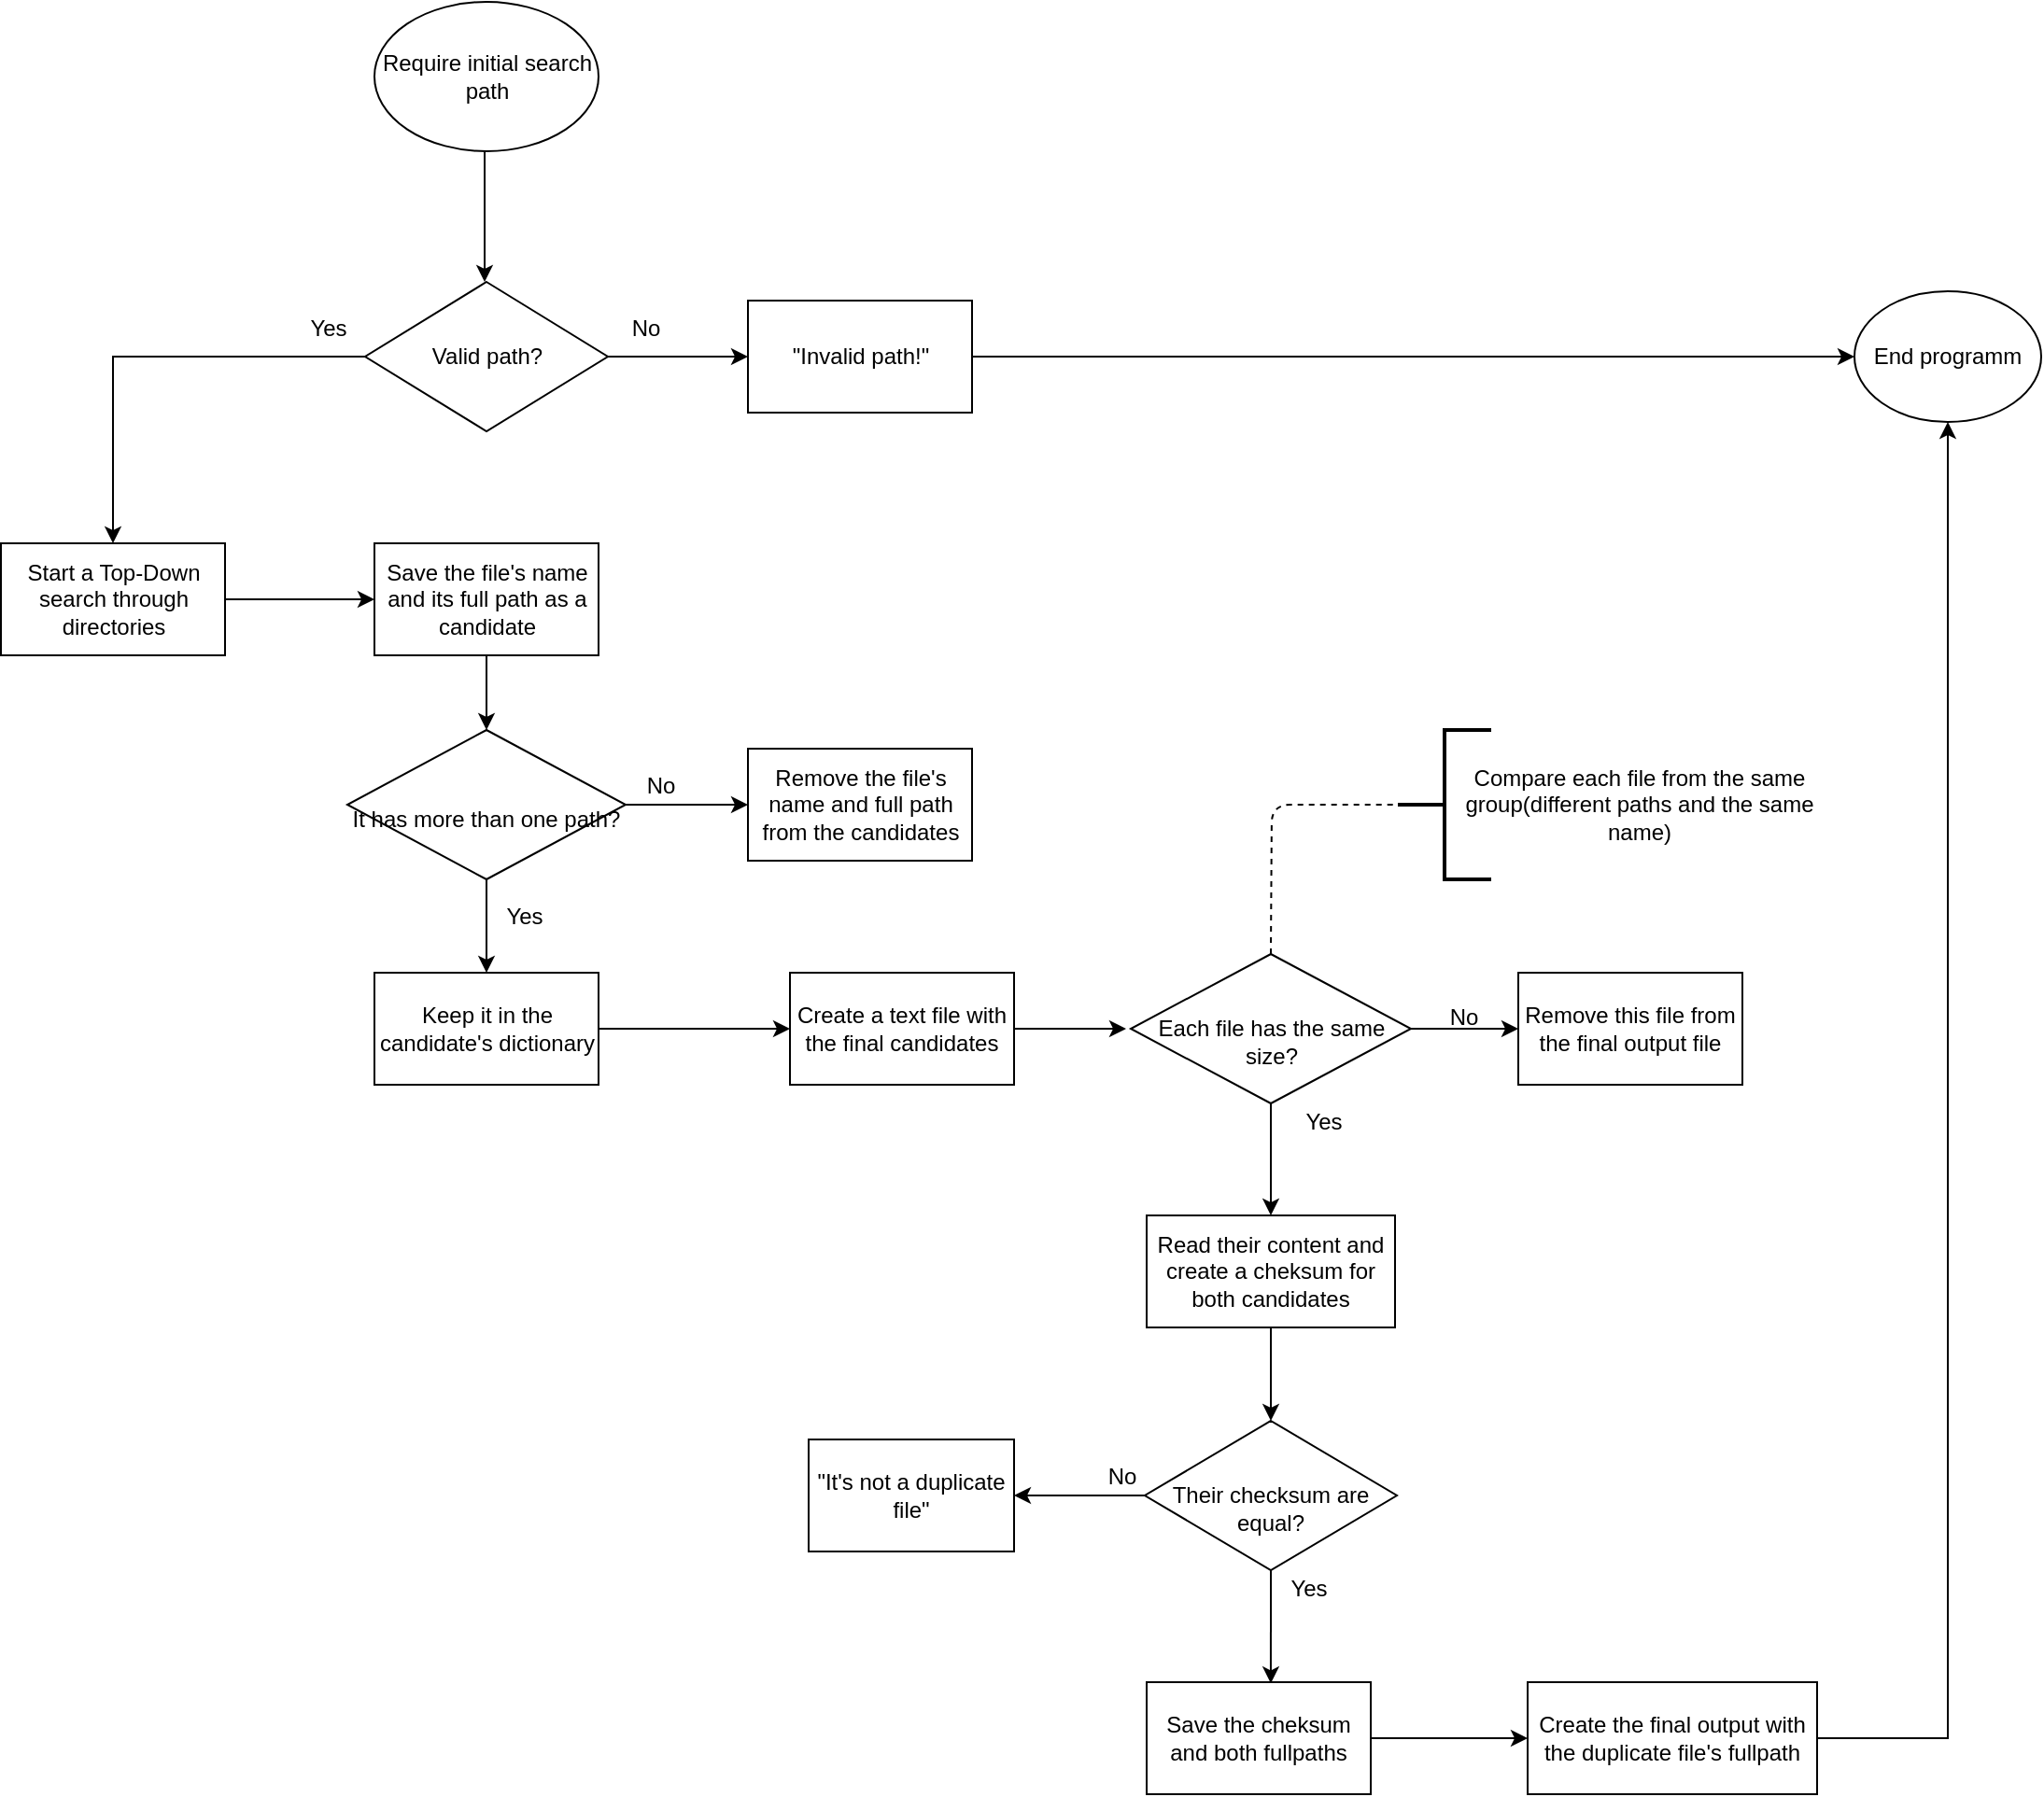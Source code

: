 <mxfile version="10.6.3" type="github"><diagram id="ecPP2jQ27v2pAvyMtvCx" name="Page-1"><mxGraphModel dx="1680" dy="962" grid="1" gridSize="10" guides="1" tooltips="1" connect="1" arrows="1" fold="1" page="1" pageScale="1" pageWidth="827" pageHeight="1169" math="0" shadow="0"><root><mxCell id="0"/><mxCell id="1" parent="0"/><mxCell id="CdPllzhNP9zi-eXG6vMc-7" value="" style="strokeWidth=2;html=1;shape=mxgraph.flowchart.annotation_2;align=left;rotation=0;direction=east;" vertex="1" parent="1"><mxGeometry x="1055.5" y="430" width="50" height="80" as="geometry"/></mxCell><mxCell id="oGG3LgaSwGbW1TCwv-tr-1" value="&lt;div&gt;Require initial search path&lt;/div&gt;" style="ellipse;whiteSpace=wrap;html=1;" parent="1" vertex="1"><mxGeometry x="507.5" y="40" width="120" height="80" as="geometry"/></mxCell><mxCell id="oGG3LgaSwGbW1TCwv-tr-3" value="" style="endArrow=classic;html=1;" parent="1" edge="1"><mxGeometry width="50" height="50" relative="1" as="geometry"><mxPoint x="566.5" y="120" as="sourcePoint"/><mxPoint x="566.5" y="190" as="targetPoint"/></mxGeometry></mxCell><mxCell id="oGG3LgaSwGbW1TCwv-tr-19" style="edgeStyle=orthogonalEdgeStyle;rounded=0;orthogonalLoop=1;jettySize=auto;html=1;exitX=1;exitY=0.5;exitDx=0;exitDy=0;entryX=0;entryY=0.5;entryDx=0;entryDy=0;" parent="1" source="oGG3LgaSwGbW1TCwv-tr-4" target="oGG3LgaSwGbW1TCwv-tr-8" edge="1"><mxGeometry relative="1" as="geometry"/></mxCell><mxCell id="oGG3LgaSwGbW1TCwv-tr-26" style="edgeStyle=orthogonalEdgeStyle;rounded=0;orthogonalLoop=1;jettySize=auto;html=1;exitX=0;exitY=0.5;exitDx=0;exitDy=0;entryX=0.5;entryY=0;entryDx=0;entryDy=0;" parent="1" source="oGG3LgaSwGbW1TCwv-tr-4" target="oGG3LgaSwGbW1TCwv-tr-15" edge="1"><mxGeometry relative="1" as="geometry"/></mxCell><mxCell id="oGG3LgaSwGbW1TCwv-tr-4" value="Valid path?" style="rhombus;whiteSpace=wrap;html=1;" parent="1" vertex="1"><mxGeometry x="502.5" y="190" width="130" height="80" as="geometry"/></mxCell><mxCell id="oGG3LgaSwGbW1TCwv-tr-20" style="edgeStyle=orthogonalEdgeStyle;rounded=0;orthogonalLoop=1;jettySize=auto;html=1;exitX=1;exitY=0.5;exitDx=0;exitDy=0;entryX=0;entryY=0.5;entryDx=0;entryDy=0;" parent="1" source="oGG3LgaSwGbW1TCwv-tr-8" edge="1" target="oGG3LgaSwGbW1TCwv-tr-21"><mxGeometry relative="1" as="geometry"><mxPoint x="887.5" y="230" as="targetPoint"/></mxGeometry></mxCell><mxCell id="oGG3LgaSwGbW1TCwv-tr-8" value="&quot;Invalid path!&quot;" style="rounded=0;whiteSpace=wrap;html=1;" parent="1" vertex="1"><mxGeometry x="707.5" y="200" width="120" height="60" as="geometry"/></mxCell><mxCell id="oGG3LgaSwGbW1TCwv-tr-11" value="&lt;div&gt;No&lt;/div&gt;" style="text;html=1;strokeColor=none;fillColor=none;align=center;verticalAlign=middle;whiteSpace=wrap;rounded=0;" parent="1" vertex="1"><mxGeometry x="632.5" y="205" width="40" height="20" as="geometry"/></mxCell><mxCell id="oGG3LgaSwGbW1TCwv-tr-27" style="edgeStyle=orthogonalEdgeStyle;rounded=0;orthogonalLoop=1;jettySize=auto;html=1;entryX=0;entryY=0.5;entryDx=0;entryDy=0;" parent="1" source="oGG3LgaSwGbW1TCwv-tr-15" target="oGG3LgaSwGbW1TCwv-tr-22" edge="1"><mxGeometry relative="1" as="geometry"/></mxCell><mxCell id="oGG3LgaSwGbW1TCwv-tr-15" value="&lt;div&gt;Start a Top-Down search through directories&lt;/div&gt;" style="rounded=0;whiteSpace=wrap;html=1;" parent="1" vertex="1"><mxGeometry x="307.5" y="330" width="120" height="60" as="geometry"/></mxCell><mxCell id="oGG3LgaSwGbW1TCwv-tr-17" value="&lt;div&gt;Yes&lt;/div&gt;" style="text;html=1;strokeColor=none;fillColor=none;align=center;verticalAlign=middle;whiteSpace=wrap;rounded=0;" parent="1" vertex="1"><mxGeometry x="462.5" y="205" width="40" height="20" as="geometry"/></mxCell><mxCell id="oGG3LgaSwGbW1TCwv-tr-21" value="End programm" style="ellipse;whiteSpace=wrap;html=1;" parent="1" vertex="1"><mxGeometry x="1300" y="195" width="100" height="70" as="geometry"/></mxCell><mxCell id="oGG3LgaSwGbW1TCwv-tr-25" style="edgeStyle=orthogonalEdgeStyle;rounded=0;orthogonalLoop=1;jettySize=auto;html=1;exitX=0.5;exitY=1;exitDx=0;exitDy=0;entryX=0.5;entryY=0;entryDx=0;entryDy=0;" parent="1" source="oGG3LgaSwGbW1TCwv-tr-22" target="oGG3LgaSwGbW1TCwv-tr-24" edge="1"><mxGeometry relative="1" as="geometry"/></mxCell><mxCell id="oGG3LgaSwGbW1TCwv-tr-22" value="Save the file's name and its full path as a candidate" style="rounded=0;whiteSpace=wrap;html=1;" parent="1" vertex="1"><mxGeometry x="507.5" y="330" width="120" height="60" as="geometry"/></mxCell><mxCell id="oGG3LgaSwGbW1TCwv-tr-29" style="edgeStyle=orthogonalEdgeStyle;rounded=0;orthogonalLoop=1;jettySize=auto;html=1;exitX=1;exitY=0.5;exitDx=0;exitDy=0;entryX=0;entryY=0.5;entryDx=0;entryDy=0;" parent="1" source="oGG3LgaSwGbW1TCwv-tr-24" target="oGG3LgaSwGbW1TCwv-tr-28" edge="1"><mxGeometry relative="1" as="geometry"/></mxCell><mxCell id="oGG3LgaSwGbW1TCwv-tr-32" style="edgeStyle=orthogonalEdgeStyle;rounded=0;orthogonalLoop=1;jettySize=auto;html=1;exitX=0.5;exitY=1;exitDx=0;exitDy=0;entryX=0.5;entryY=0;entryDx=0;entryDy=0;" parent="1" source="oGG3LgaSwGbW1TCwv-tr-24" target="oGG3LgaSwGbW1TCwv-tr-31" edge="1"><mxGeometry relative="1" as="geometry"/></mxCell><mxCell id="oGG3LgaSwGbW1TCwv-tr-24" value="&lt;div align=&quot;center&quot;&gt;&lt;br&gt;&lt;/div&gt;&lt;div align=&quot;center&quot;&gt;It has more than one path?&lt;/div&gt;" style="rhombus;whiteSpace=wrap;html=1;" parent="1" vertex="1"><mxGeometry x="493" y="430" width="149" height="80" as="geometry"/></mxCell><mxCell id="oGG3LgaSwGbW1TCwv-tr-28" value="Remove the file's name and full path from the candidates" style="rounded=0;whiteSpace=wrap;html=1;" parent="1" vertex="1"><mxGeometry x="707.5" y="440" width="120" height="60" as="geometry"/></mxCell><mxCell id="oGG3LgaSwGbW1TCwv-tr-30" value="&lt;div&gt;No&lt;/div&gt;" style="text;html=1;strokeColor=none;fillColor=none;align=center;verticalAlign=middle;whiteSpace=wrap;rounded=0;" parent="1" vertex="1"><mxGeometry x="640.5" y="450" width="40" height="20" as="geometry"/></mxCell><mxCell id="CdPllzhNP9zi-eXG6vMc-14" style="edgeStyle=orthogonalEdgeStyle;rounded=0;orthogonalLoop=1;jettySize=auto;html=1;exitX=1;exitY=0.5;exitDx=0;exitDy=0;entryX=0;entryY=0.5;entryDx=0;entryDy=0;" edge="1" parent="1" source="oGG3LgaSwGbW1TCwv-tr-31" target="CdPllzhNP9zi-eXG6vMc-13"><mxGeometry relative="1" as="geometry"/></mxCell><mxCell id="oGG3LgaSwGbW1TCwv-tr-31" value="Keep it in the candidate's dictionary" style="rounded=0;whiteSpace=wrap;html=1;" parent="1" vertex="1"><mxGeometry x="507.5" y="560" width="120" height="60" as="geometry"/></mxCell><mxCell id="oGG3LgaSwGbW1TCwv-tr-33" value="&lt;div&gt;Yes&lt;/div&gt;" style="text;html=1;strokeColor=none;fillColor=none;align=center;verticalAlign=middle;whiteSpace=wrap;rounded=0;" parent="1" vertex="1"><mxGeometry x="567.5" y="520" width="40" height="20" as="geometry"/></mxCell><mxCell id="CdPllzhNP9zi-eXG6vMc-17" style="edgeStyle=orthogonalEdgeStyle;rounded=0;orthogonalLoop=1;jettySize=auto;html=1;exitX=1;exitY=0.5;exitDx=0;exitDy=0;entryX=0;entryY=0.5;entryDx=0;entryDy=0;" edge="1" parent="1" source="oGG3LgaSwGbW1TCwv-tr-48" target="CdPllzhNP9zi-eXG6vMc-11"><mxGeometry relative="1" as="geometry"/></mxCell><mxCell id="CdPllzhNP9zi-eXG6vMc-21" style="edgeStyle=orthogonalEdgeStyle;rounded=0;orthogonalLoop=1;jettySize=auto;html=1;exitX=0.5;exitY=1;exitDx=0;exitDy=0;" edge="1" parent="1" source="oGG3LgaSwGbW1TCwv-tr-48" target="CdPllzhNP9zi-eXG6vMc-20"><mxGeometry relative="1" as="geometry"/></mxCell><mxCell id="oGG3LgaSwGbW1TCwv-tr-48" value="&lt;br&gt;&lt;div&gt;Each file has the same size?&lt;/div&gt;" style="rhombus;whiteSpace=wrap;html=1;direction=east;" parent="1" vertex="1"><mxGeometry x="912.5" y="550" width="150" height="80" as="geometry"/></mxCell><mxCell id="CdPllzhNP9zi-eXG6vMc-10" value="Compare each file from the same group(different paths and the same name)" style="text;html=1;strokeColor=none;fillColor=none;align=center;verticalAlign=middle;whiteSpace=wrap;rounded=0;direction=east;" vertex="1" parent="1"><mxGeometry x="1090" y="440" width="190" height="60" as="geometry"/></mxCell><mxCell id="CdPllzhNP9zi-eXG6vMc-11" value="Remove this file from the final output file" style="rounded=0;whiteSpace=wrap;html=1;direction=east;" vertex="1" parent="1"><mxGeometry x="1120" y="560" width="120" height="60" as="geometry"/></mxCell><mxCell id="CdPllzhNP9zi-eXG6vMc-15" style="edgeStyle=orthogonalEdgeStyle;rounded=0;orthogonalLoop=1;jettySize=auto;html=1;exitX=1;exitY=0.5;exitDx=0;exitDy=0;" edge="1" parent="1" source="CdPllzhNP9zi-eXG6vMc-13"><mxGeometry relative="1" as="geometry"><mxPoint x="910" y="590" as="targetPoint"/></mxGeometry></mxCell><mxCell id="CdPllzhNP9zi-eXG6vMc-13" value="Create a text file with the final candidates" style="rounded=0;whiteSpace=wrap;html=1;" vertex="1" parent="1"><mxGeometry x="730" y="560" width="120" height="60" as="geometry"/></mxCell><mxCell id="CdPllzhNP9zi-eXG6vMc-16" value="" style="endArrow=none;dashed=1;html=1;exitX=0.5;exitY=0;exitDx=0;exitDy=0;entryX=0;entryY=0.5;entryDx=0;entryDy=0;entryPerimeter=0;" edge="1" parent="1" source="oGG3LgaSwGbW1TCwv-tr-48" target="CdPllzhNP9zi-eXG6vMc-7"><mxGeometry width="50" height="50" relative="1" as="geometry"><mxPoint x="962.5" y="510" as="sourcePoint"/><mxPoint x="1012.5" y="460" as="targetPoint"/><Array as="points"><mxPoint x="988" y="470"/></Array></mxGeometry></mxCell><mxCell id="CdPllzhNP9zi-eXG6vMc-18" value="&lt;div&gt;No&lt;/div&gt;" style="text;html=1;strokeColor=none;fillColor=none;align=center;verticalAlign=middle;whiteSpace=wrap;rounded=0;" vertex="1" parent="1"><mxGeometry x="887.5" y="820" width="40" height="20" as="geometry"/></mxCell><mxCell id="CdPllzhNP9zi-eXG6vMc-19" value="&lt;div&gt;Yes&lt;/div&gt;" style="text;html=1;strokeColor=none;fillColor=none;align=center;verticalAlign=middle;whiteSpace=wrap;rounded=0;" vertex="1" parent="1"><mxGeometry x="995.5" y="630" width="40" height="20" as="geometry"/></mxCell><mxCell id="CdPllzhNP9zi-eXG6vMc-24" style="edgeStyle=orthogonalEdgeStyle;rounded=0;orthogonalLoop=1;jettySize=auto;html=1;exitX=0.5;exitY=1;exitDx=0;exitDy=0;entryX=0.5;entryY=0;entryDx=0;entryDy=0;" edge="1" parent="1" source="CdPllzhNP9zi-eXG6vMc-20" target="CdPllzhNP9zi-eXG6vMc-23"><mxGeometry relative="1" as="geometry"/></mxCell><mxCell id="CdPllzhNP9zi-eXG6vMc-20" value="Read their content and create a cheksum for both candidates" style="rounded=0;whiteSpace=wrap;html=1;" vertex="1" parent="1"><mxGeometry x="921" y="690" width="133" height="60" as="geometry"/></mxCell><mxCell id="CdPllzhNP9zi-eXG6vMc-28" style="edgeStyle=orthogonalEdgeStyle;rounded=0;orthogonalLoop=1;jettySize=auto;html=1;entryX=1;entryY=0.5;entryDx=0;entryDy=0;" edge="1" parent="1" source="CdPllzhNP9zi-eXG6vMc-23" target="CdPllzhNP9zi-eXG6vMc-25"><mxGeometry relative="1" as="geometry"/></mxCell><mxCell id="CdPllzhNP9zi-eXG6vMc-32" style="edgeStyle=orthogonalEdgeStyle;rounded=0;orthogonalLoop=1;jettySize=auto;html=1;exitX=0.5;exitY=1;exitDx=0;exitDy=0;entryX=0.554;entryY=0.011;entryDx=0;entryDy=0;entryPerimeter=0;" edge="1" parent="1" source="CdPllzhNP9zi-eXG6vMc-23" target="CdPllzhNP9zi-eXG6vMc-30"><mxGeometry relative="1" as="geometry"/></mxCell><mxCell id="CdPllzhNP9zi-eXG6vMc-23" value="&lt;div&gt;&lt;br&gt;&lt;/div&gt;&lt;div&gt;Their checksum are equal?&lt;/div&gt;" style="rhombus;whiteSpace=wrap;html=1;" vertex="1" parent="1"><mxGeometry x="920" y="800" width="135" height="80" as="geometry"/></mxCell><mxCell id="CdPllzhNP9zi-eXG6vMc-25" value="&quot;It's not a duplicate file&quot;" style="rounded=0;whiteSpace=wrap;html=1;" vertex="1" parent="1"><mxGeometry x="740" y="810" width="110" height="60" as="geometry"/></mxCell><mxCell id="CdPllzhNP9zi-eXG6vMc-26" value="&lt;div&gt;No&lt;/div&gt;" style="text;html=1;strokeColor=none;fillColor=none;align=center;verticalAlign=middle;whiteSpace=wrap;rounded=0;" vertex="1" parent="1"><mxGeometry x="1070.5" y="574" width="40" height="20" as="geometry"/></mxCell><mxCell id="CdPllzhNP9zi-eXG6vMc-33" style="edgeStyle=orthogonalEdgeStyle;rounded=0;orthogonalLoop=1;jettySize=auto;html=1;exitX=1;exitY=0.5;exitDx=0;exitDy=0;" edge="1" parent="1" source="CdPllzhNP9zi-eXG6vMc-30" target="CdPllzhNP9zi-eXG6vMc-34"><mxGeometry relative="1" as="geometry"><mxPoint x="1100" y="969.833" as="targetPoint"/></mxGeometry></mxCell><mxCell id="CdPllzhNP9zi-eXG6vMc-30" value="Save the cheksum and both fullpaths" style="rounded=0;whiteSpace=wrap;html=1;" vertex="1" parent="1"><mxGeometry x="921" y="940" width="120" height="60" as="geometry"/></mxCell><mxCell id="CdPllzhNP9zi-eXG6vMc-31" value="&lt;div&gt;Yes&lt;/div&gt;" style="text;html=1;strokeColor=none;fillColor=none;align=center;verticalAlign=middle;whiteSpace=wrap;rounded=0;" vertex="1" parent="1"><mxGeometry x="987.5" y="880" width="40" height="20" as="geometry"/></mxCell><mxCell id="CdPllzhNP9zi-eXG6vMc-36" style="edgeStyle=orthogonalEdgeStyle;rounded=0;orthogonalLoop=1;jettySize=auto;html=1;entryX=0.5;entryY=1;entryDx=0;entryDy=0;" edge="1" parent="1" source="CdPllzhNP9zi-eXG6vMc-34" target="oGG3LgaSwGbW1TCwv-tr-21"><mxGeometry relative="1" as="geometry"/></mxCell><mxCell id="CdPllzhNP9zi-eXG6vMc-34" value="Create the final output with the duplicate file's fullpath" style="rounded=0;whiteSpace=wrap;html=1;" vertex="1" parent="1"><mxGeometry x="1125" y="940" width="155" height="60" as="geometry"/></mxCell></root></mxGraphModel></diagram></mxfile>
